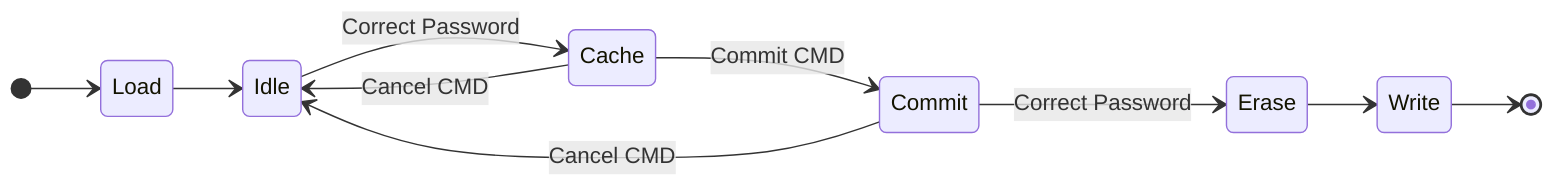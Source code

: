 stateDiagram-v2
 direction LR
 [*] --> Load
 Load --> Idle
 Idle --> Cache: Correct Password
 Cache --> Commit: Commit CMD
 Cache --> Idle: Cancel CMD
 Commit --> Erase: Correct Password
 Commit --> Idle: Cancel CMD
 Erase --> Write
 Write --> [*]